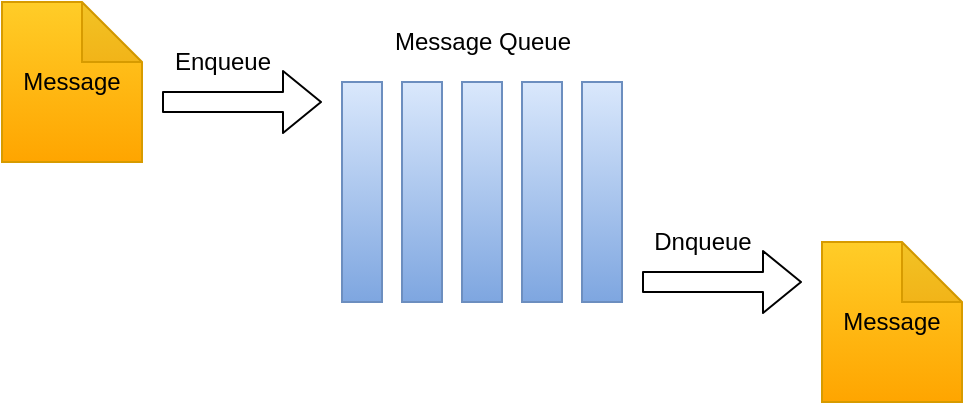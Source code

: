 <mxfile version="14.6.13" type="device" pages="5"><diagram id="ktD1RI0qJZdzvk43m5pZ" name="第 1 页"><mxGraphModel dx="816" dy="534" grid="1" gridSize="10" guides="1" tooltips="1" connect="1" arrows="1" fold="1" page="1" pageScale="1" pageWidth="827" pageHeight="1169" math="0" shadow="0"><root><mxCell id="0"/><mxCell id="1" parent="0"/><mxCell id="sb-YQvEmtSZRI7S1oQEN-1" value="&lt;font color=&quot;#000000&quot;&gt;Message&lt;/font&gt;" style="shape=note;whiteSpace=wrap;html=1;backgroundOutline=1;darkOpacity=0.05;gradientColor=#ffa500;fillColor=#ffcd28;strokeColor=#d79b00;" parent="1" vertex="1"><mxGeometry x="60" y="140" width="70" height="80" as="geometry"/></mxCell><mxCell id="sb-YQvEmtSZRI7S1oQEN-2" value="" style="rounded=0;whiteSpace=wrap;html=1;gradientColor=#7ea6e0;fillColor=#dae8fc;strokeColor=#6c8ebf;" parent="1" vertex="1"><mxGeometry x="230" y="180" width="20" height="110" as="geometry"/></mxCell><mxCell id="sb-YQvEmtSZRI7S1oQEN-3" value="" style="rounded=0;whiteSpace=wrap;html=1;gradientColor=#7ea6e0;fillColor=#dae8fc;strokeColor=#6c8ebf;" parent="1" vertex="1"><mxGeometry x="260" y="180" width="20" height="110" as="geometry"/></mxCell><mxCell id="sb-YQvEmtSZRI7S1oQEN-4" value="" style="rounded=0;whiteSpace=wrap;html=1;gradientColor=#7ea6e0;fillColor=#dae8fc;strokeColor=#6c8ebf;" parent="1" vertex="1"><mxGeometry x="290" y="180" width="20" height="110" as="geometry"/></mxCell><mxCell id="sb-YQvEmtSZRI7S1oQEN-5" value="" style="rounded=0;whiteSpace=wrap;html=1;gradientColor=#7ea6e0;fillColor=#dae8fc;strokeColor=#6c8ebf;" parent="1" vertex="1"><mxGeometry x="320" y="180" width="20" height="110" as="geometry"/></mxCell><mxCell id="sb-YQvEmtSZRI7S1oQEN-6" value="" style="rounded=0;whiteSpace=wrap;html=1;gradientColor=#7ea6e0;fillColor=#dae8fc;strokeColor=#6c8ebf;" parent="1" vertex="1"><mxGeometry x="350" y="180" width="20" height="110" as="geometry"/></mxCell><mxCell id="sb-YQvEmtSZRI7S1oQEN-7" value="&lt;font color=&quot;#000000&quot;&gt;Message&lt;/font&gt;" style="shape=note;whiteSpace=wrap;html=1;backgroundOutline=1;darkOpacity=0.05;gradientColor=#ffa500;fillColor=#ffcd28;strokeColor=#d79b00;" parent="1" vertex="1"><mxGeometry x="470" y="260" width="70" height="80" as="geometry"/></mxCell><mxCell id="sb-YQvEmtSZRI7S1oQEN-8" value="Message Queue" style="text;html=1;align=center;verticalAlign=middle;resizable=0;points=[];autosize=1;strokeColor=none;" parent="1" vertex="1"><mxGeometry x="250" y="150" width="100" height="20" as="geometry"/></mxCell><mxCell id="sb-YQvEmtSZRI7S1oQEN-9" value="" style="shape=flexArrow;endArrow=classic;html=1;" parent="1" edge="1"><mxGeometry width="50" height="50" relative="1" as="geometry"><mxPoint x="140" y="190" as="sourcePoint"/><mxPoint x="220" y="190" as="targetPoint"/></mxGeometry></mxCell><mxCell id="sb-YQvEmtSZRI7S1oQEN-10" value="Enqueue" style="text;html=1;align=center;verticalAlign=middle;resizable=0;points=[];autosize=1;strokeColor=none;" parent="1" vertex="1"><mxGeometry x="140" y="160" width="60" height="20" as="geometry"/></mxCell><mxCell id="sb-YQvEmtSZRI7S1oQEN-11" value="" style="shape=flexArrow;endArrow=classic;html=1;" parent="1" edge="1"><mxGeometry width="50" height="50" relative="1" as="geometry"><mxPoint x="380" y="280" as="sourcePoint"/><mxPoint x="460" y="280" as="targetPoint"/></mxGeometry></mxCell><mxCell id="sb-YQvEmtSZRI7S1oQEN-12" value="Dnqueue" style="text;html=1;align=center;verticalAlign=middle;resizable=0;points=[];autosize=1;strokeColor=none;" parent="1" vertex="1"><mxGeometry x="380" y="250" width="60" height="20" as="geometry"/></mxCell></root></mxGraphModel></diagram><diagram id="oEsE00bnfWMHgn7fMXWz" name="第 2 页"><mxGraphModel dx="816" dy="534" grid="1" gridSize="10" guides="1" tooltips="1" connect="1" arrows="1" fold="1" page="1" pageScale="1" pageWidth="827" pageHeight="1169" math="0" shadow="0"><root><mxCell id="67JlCCxgqBWcnRqn8P3h-0"/><mxCell id="67JlCCxgqBWcnRqn8P3h-1" parent="67JlCCxgqBWcnRqn8P3h-0"/><mxCell id="67JlCCxgqBWcnRqn8P3h-2" value="连接工厂&lt;br&gt;ConnectionFactory" style="ellipse;whiteSpace=wrap;html=1;fillColor=#6a00ff;strokeColor=#3700CC;fontColor=#ffffff;" parent="67JlCCxgqBWcnRqn8P3h-1" vertex="1"><mxGeometry x="354" y="70" width="120" height="80" as="geometry"/></mxCell><mxCell id="67JlCCxgqBWcnRqn8P3h-3" value="连接&lt;br&gt;Connection" style="rounded=0;whiteSpace=wrap;html=1;fillColor=#f0a30a;strokeColor=#BD7000;fontColor=#000000;" parent="67JlCCxgqBWcnRqn8P3h-1" vertex="1"><mxGeometry x="354" y="210" width="120" height="60" as="geometry"/></mxCell><mxCell id="67JlCCxgqBWcnRqn8P3h-4" value="&lt;font style=&quot;font-size: 15px&quot;&gt;Session&lt;/font&gt;" style="rounded=0;whiteSpace=wrap;html=1;fillColor=#f0a30a;strokeColor=#BD7000;fontColor=#000000;" parent="67JlCCxgqBWcnRqn8P3h-1" vertex="1"><mxGeometry x="354" y="330" width="120" height="60" as="geometry"/></mxCell><mxCell id="67JlCCxgqBWcnRqn8P3h-5" value="消息提供者&lt;br&gt;Message Producer" style="rounded=0;whiteSpace=wrap;html=1;fillColor=#f0a30a;strokeColor=#BD7000;fontColor=#000000;" parent="67JlCCxgqBWcnRqn8P3h-1" vertex="1"><mxGeometry x="140" y="330" width="120" height="60" as="geometry"/></mxCell><mxCell id="67JlCCxgqBWcnRqn8P3h-6" value="消息消费者&lt;br&gt;Message Consumer" style="rounded=0;whiteSpace=wrap;html=1;fillColor=#f0a30a;strokeColor=#BD7000;fontColor=#000000;" parent="67JlCCxgqBWcnRqn8P3h-1" vertex="1"><mxGeometry x="570" y="330" width="120" height="60" as="geometry"/></mxCell><mxCell id="67JlCCxgqBWcnRqn8P3h-7" value="Message&lt;br&gt;消息" style="shape=note;whiteSpace=wrap;html=1;backgroundOutline=1;darkOpacity=0.05;fillColor=#f5f5f5;strokeColor=#666666;fontColor=#333333;" parent="67JlCCxgqBWcnRqn8P3h-1" vertex="1"><mxGeometry x="379" y="450" width="70" height="85" as="geometry"/></mxCell><mxCell id="67JlCCxgqBWcnRqn8P3h-8" value="目的地&lt;br&gt;Destination" style="shape=cylinder3;whiteSpace=wrap;html=1;boundedLbl=1;backgroundOutline=1;size=15;fillColor=#e3c800;strokeColor=#B09500;fontColor=#000000;" parent="67JlCCxgqBWcnRqn8P3h-1" vertex="1"><mxGeometry x="165" y="445" width="70" height="90" as="geometry"/></mxCell><mxCell id="67JlCCxgqBWcnRqn8P3h-10" value="目的地&lt;br&gt;Destination" style="shape=cylinder3;whiteSpace=wrap;html=1;boundedLbl=1;backgroundOutline=1;size=15;fillColor=#e3c800;strokeColor=#B09500;fontColor=#000000;" parent="67JlCCxgqBWcnRqn8P3h-1" vertex="1"><mxGeometry x="595" y="445" width="70" height="90" as="geometry"/></mxCell><mxCell id="67JlCCxgqBWcnRqn8P3h-11" value="" style="shape=flexArrow;endArrow=classic;html=1;exitX=0.5;exitY=1;exitDx=0;exitDy=0;entryX=0.5;entryY=0;entryDx=0;entryDy=0;fillColor=#1ba1e2;strokeColor=#006EAF;" parent="67JlCCxgqBWcnRqn8P3h-1" source="67JlCCxgqBWcnRqn8P3h-2" target="67JlCCxgqBWcnRqn8P3h-3" edge="1"><mxGeometry width="50" height="50" relative="1" as="geometry"><mxPoint x="570" y="160" as="sourcePoint"/><mxPoint x="620" y="110" as="targetPoint"/></mxGeometry></mxCell><mxCell id="67JlCCxgqBWcnRqn8P3h-12" value="" style="shape=flexArrow;endArrow=classic;html=1;exitX=0.5;exitY=1;exitDx=0;exitDy=0;entryX=0.5;entryY=0;entryDx=0;entryDy=0;fillColor=#1ba1e2;strokeColor=#006EAF;" parent="67JlCCxgqBWcnRqn8P3h-1" edge="1"><mxGeometry width="50" height="50" relative="1" as="geometry"><mxPoint x="414" y="270" as="sourcePoint"/><mxPoint x="414" y="330" as="targetPoint"/></mxGeometry></mxCell><mxCell id="67JlCCxgqBWcnRqn8P3h-13" value="" style="shape=flexArrow;endArrow=classic;html=1;exitX=0.5;exitY=1;exitDx=0;exitDy=0;entryX=0.5;entryY=0;entryDx=0;entryDy=0;fillColor=#1ba1e2;strokeColor=#006EAF;" parent="67JlCCxgqBWcnRqn8P3h-1" edge="1"><mxGeometry width="50" height="50" relative="1" as="geometry"><mxPoint x="414" y="390" as="sourcePoint"/><mxPoint x="414" y="450" as="targetPoint"/></mxGeometry></mxCell><mxCell id="67JlCCxgqBWcnRqn8P3h-14" value="" style="shape=flexArrow;endArrow=classic;html=1;exitX=1;exitY=0.5;exitDx=0;exitDy=0;entryX=0;entryY=0.5;entryDx=0;entryDy=0;fillColor=#1ba1e2;strokeColor=#006EAF;" parent="67JlCCxgqBWcnRqn8P3h-1" source="67JlCCxgqBWcnRqn8P3h-4" target="67JlCCxgqBWcnRqn8P3h-6" edge="1"><mxGeometry width="50" height="50" relative="1" as="geometry"><mxPoint x="510" y="290" as="sourcePoint"/><mxPoint x="560" y="240" as="targetPoint"/></mxGeometry></mxCell><mxCell id="67JlCCxgqBWcnRqn8P3h-15" value="" style="shape=flexArrow;endArrow=classic;html=1;exitX=0;exitY=0.5;exitDx=0;exitDy=0;fillColor=#1ba1e2;strokeColor=#006EAF;" parent="67JlCCxgqBWcnRqn8P3h-1" source="67JlCCxgqBWcnRqn8P3h-4" target="67JlCCxgqBWcnRqn8P3h-5" edge="1"><mxGeometry width="50" height="50" relative="1" as="geometry"><mxPoint x="330" y="361" as="sourcePoint"/><mxPoint x="450" y="350" as="targetPoint"/></mxGeometry></mxCell><mxCell id="67JlCCxgqBWcnRqn8P3h-16" value="" style="shape=flexArrow;endArrow=classic;html=1;exitX=0.5;exitY=1;exitDx=0;exitDy=0;entryX=0.5;entryY=0;entryDx=0;entryDy=0;entryPerimeter=0;fillColor=#1ba1e2;strokeColor=#006EAF;" parent="67JlCCxgqBWcnRqn8P3h-1" target="67JlCCxgqBWcnRqn8P3h-8" edge="1"><mxGeometry width="50" height="50" relative="1" as="geometry"><mxPoint x="199.5" y="390" as="sourcePoint"/><mxPoint x="199.5" y="450" as="targetPoint"/></mxGeometry></mxCell><mxCell id="67JlCCxgqBWcnRqn8P3h-17" value="" style="shape=flexArrow;endArrow=classic;html=1;exitX=0.5;exitY=1;exitDx=0;exitDy=0;entryX=0.5;entryY=0;entryDx=0;entryDy=0;entryPerimeter=0;fillColor=#1ba1e2;strokeColor=#006EAF;" parent="67JlCCxgqBWcnRqn8P3h-1" source="67JlCCxgqBWcnRqn8P3h-6" target="67JlCCxgqBWcnRqn8P3h-10" edge="1"><mxGeometry width="50" height="50" relative="1" as="geometry"><mxPoint x="595" y="400" as="sourcePoint"/><mxPoint x="595" y="460" as="targetPoint"/></mxGeometry></mxCell><mxCell id="67JlCCxgqBWcnRqn8P3h-18" value="Creates" style="text;html=1;align=center;verticalAlign=middle;resizable=0;points=[];autosize=1;strokeColor=none;" parent="67JlCCxgqBWcnRqn8P3h-1" vertex="1"><mxGeometry x="420" y="170" width="60" height="20" as="geometry"/></mxCell><mxCell id="67JlCCxgqBWcnRqn8P3h-19" value="Creates" style="text;html=1;align=center;verticalAlign=middle;resizable=0;points=[];autosize=1;strokeColor=none;" parent="67JlCCxgqBWcnRqn8P3h-1" vertex="1"><mxGeometry x="414" y="290" width="60" height="20" as="geometry"/></mxCell><mxCell id="67JlCCxgqBWcnRqn8P3h-20" value="Creates" style="text;html=1;align=center;verticalAlign=middle;resizable=0;points=[];autosize=1;strokeColor=none;" parent="67JlCCxgqBWcnRqn8P3h-1" vertex="1"><mxGeometry x="278" y="338" width="60" height="20" as="geometry"/></mxCell><mxCell id="67JlCCxgqBWcnRqn8P3h-21" value="Creates" style="text;html=1;align=center;verticalAlign=middle;resizable=0;points=[];autosize=1;strokeColor=none;" parent="67JlCCxgqBWcnRqn8P3h-1" vertex="1"><mxGeometry x="480" y="338" width="60" height="20" as="geometry"/></mxCell><mxCell id="67JlCCxgqBWcnRqn8P3h-22" value="Creates" style="text;html=1;align=center;verticalAlign=middle;resizable=0;points=[];autosize=1;strokeColor=none;" parent="67JlCCxgqBWcnRqn8P3h-1" vertex="1"><mxGeometry x="414" y="410" width="60" height="20" as="geometry"/></mxCell><mxCell id="67JlCCxgqBWcnRqn8P3h-23" value="发送" style="text;html=1;align=center;verticalAlign=middle;resizable=0;points=[];autosize=1;strokeColor=none;" parent="67JlCCxgqBWcnRqn8P3h-1" vertex="1"><mxGeometry x="200" y="400" width="40" height="20" as="geometry"/></mxCell><mxCell id="67JlCCxgqBWcnRqn8P3h-24" value="接收" style="text;html=1;align=center;verticalAlign=middle;resizable=0;points=[];autosize=1;strokeColor=none;" parent="67JlCCxgqBWcnRqn8P3h-1" vertex="1"><mxGeometry x="630" y="400" width="40" height="20" as="geometry"/></mxCell></root></mxGraphModel></diagram><diagram id="tvTurLegNTO-WYIf1CTf" name="第 3 页"><mxGraphModel dx="816" dy="534" grid="1" gridSize="10" guides="1" tooltips="1" connect="1" arrows="1" fold="1" page="1" pageScale="1" pageWidth="827" pageHeight="1169" math="0" shadow="0"><root><mxCell id="D_8h82BGn1gYUDDnEBVy-0"/><mxCell id="D_8h82BGn1gYUDDnEBVy-1" parent="D_8h82BGn1gYUDDnEBVy-0"/><mxCell id="D_8h82BGn1gYUDDnEBVy-2" value="提供者&lt;br&gt;Producer" style="rounded=0;whiteSpace=wrap;html=1;fillColor=#f0a30a;strokeColor=#BD7000;fontColor=#000000;" parent="D_8h82BGn1gYUDDnEBVy-1" vertex="1"><mxGeometry x="50" y="230" width="120" height="60" as="geometry"/></mxCell><mxCell id="D_8h82BGn1gYUDDnEBVy-3" value="消费者&lt;br&gt;Consumer" style="rounded=0;whiteSpace=wrap;html=1;fillColor=#f0a30a;strokeColor=#BD7000;fontColor=#000000;" parent="D_8h82BGn1gYUDDnEBVy-1" vertex="1"><mxGeometry x="560" y="230" width="120" height="60" as="geometry"/></mxCell><mxCell id="D_8h82BGn1gYUDDnEBVy-4" value="" style="aspect=fixed;perimeter=ellipsePerimeter;html=1;align=center;shadow=0;dashed=0;spacingTop=3;image;image=img/lib/active_directory/generic_server.svg;" parent="D_8h82BGn1gYUDDnEBVy-1" vertex="1"><mxGeometry x="318" y="174.28" width="96" height="171.43" as="geometry"/></mxCell><mxCell id="D_8h82BGn1gYUDDnEBVy-5" value="JMS" style="text;html=1;align=center;verticalAlign=middle;resizable=0;points=[];autosize=1;strokeColor=none;" parent="D_8h82BGn1gYUDDnEBVy-1" vertex="1"><mxGeometry x="350" y="150" width="40" height="20" as="geometry"/></mxCell><mxCell id="D_8h82BGn1gYUDDnEBVy-6" value="" style="endArrow=classic;html=1;exitX=1;exitY=0.5;exitDx=0;exitDy=0;entryX=0;entryY=0.5;entryDx=0;entryDy=0;" parent="D_8h82BGn1gYUDDnEBVy-1" source="D_8h82BGn1gYUDDnEBVy-2" target="D_8h82BGn1gYUDDnEBVy-4" edge="1"><mxGeometry width="50" height="50" relative="1" as="geometry"><mxPoint x="390" y="300" as="sourcePoint"/><mxPoint x="440" y="250" as="targetPoint"/></mxGeometry></mxCell><mxCell id="D_8h82BGn1gYUDDnEBVy-7" value="" style="endArrow=classic;html=1;exitX=1;exitY=0.5;exitDx=0;exitDy=0;entryX=0;entryY=0.5;entryDx=0;entryDy=0;" parent="D_8h82BGn1gYUDDnEBVy-1" source="D_8h82BGn1gYUDDnEBVy-4" target="D_8h82BGn1gYUDDnEBVy-3" edge="1"><mxGeometry width="50" height="50" relative="1" as="geometry"><mxPoint x="422" y="259.5" as="sourcePoint"/><mxPoint x="550.0" y="259.495" as="targetPoint"/></mxGeometry></mxCell><mxCell id="D_8h82BGn1gYUDDnEBVy-8" value="&lt;font color=&quot;#000000&quot;&gt;Message&lt;/font&gt;" style="shape=callout;whiteSpace=wrap;html=1;perimeter=calloutPerimeter;fillColor=#b1ddf0;strokeColor=#10739e;" parent="D_8h82BGn1gYUDDnEBVy-1" vertex="1"><mxGeometry x="210" y="190" width="80" height="70" as="geometry"/></mxCell><mxCell id="D_8h82BGn1gYUDDnEBVy-9" value="&lt;font color=&quot;#000000&quot;&gt;Message&lt;/font&gt;" style="shape=callout;whiteSpace=wrap;html=1;perimeter=calloutPerimeter;fillColor=#b1ddf0;strokeColor=#10739e;" parent="D_8h82BGn1gYUDDnEBVy-1" vertex="1"><mxGeometry x="450" y="190" width="80" height="70" as="geometry"/></mxCell></root></mxGraphModel></diagram><diagram id="2aLO6GCip2vJ0gEZjtLq" name="第 4 页"><mxGraphModel dx="816" dy="534" grid="1" gridSize="10" guides="1" tooltips="1" connect="1" arrows="1" fold="1" page="1" pageScale="1" pageWidth="827" pageHeight="1169" math="0" shadow="0"><root><mxCell id="VDuPVZgz_kYXG9Plkwcy-0"/><mxCell id="VDuPVZgz_kYXG9Plkwcy-1" parent="VDuPVZgz_kYXG9Plkwcy-0"/><mxCell id="VDuPVZgz_kYXG9Plkwcy-2" value="&lt;font style=&quot;font-size: 15px&quot;&gt;Sender&lt;br&gt;发送者&lt;/font&gt;" style="rounded=0;whiteSpace=wrap;html=1;fillColor=#1ba1e2;strokeColor=#006EAF;fontColor=#ffffff;" vertex="1" parent="VDuPVZgz_kYXG9Plkwcy-1"><mxGeometry x="40" y="150" width="120" height="60" as="geometry"/></mxCell><mxCell id="VDuPVZgz_kYXG9Plkwcy-3" value="&lt;font style=&quot;font-size: 15px&quot;&gt;Queue&lt;br&gt;队列&lt;/font&gt;" style="rounded=0;whiteSpace=wrap;html=1;fillColor=#f0a30a;strokeColor=#BD7000;fontColor=#000000;" vertex="1" parent="VDuPVZgz_kYXG9Plkwcy-1"><mxGeometry x="230" y="150" width="120" height="60" as="geometry"/></mxCell><mxCell id="VDuPVZgz_kYXG9Plkwcy-4" value="&lt;font style=&quot;font-size: 15px&quot;&gt;Potential&lt;br&gt;receiver&lt;br&gt;潜在的接收者&lt;/font&gt;" style="rounded=0;whiteSpace=wrap;html=1;fillColor=#60a917;strokeColor=#2D7600;fontColor=#ffffff;" vertex="1" parent="VDuPVZgz_kYXG9Plkwcy-1"><mxGeometry x="436" y="70" width="120" height="60" as="geometry"/></mxCell><mxCell id="VDuPVZgz_kYXG9Plkwcy-6" value="&lt;font style=&quot;font-size: 15px&quot;&gt;Potential&lt;br&gt;receiver&lt;br&gt;潜在的接收者&lt;/font&gt;" style="rounded=0;whiteSpace=wrap;html=1;fillColor=#60a917;strokeColor=#2D7600;fontColor=#ffffff;" vertex="1" parent="VDuPVZgz_kYXG9Plkwcy-1"><mxGeometry x="436" y="150" width="120" height="60" as="geometry"/></mxCell><mxCell id="VDuPVZgz_kYXG9Plkwcy-7" value="&lt;font style=&quot;font-size: 15px&quot;&gt;Potential&lt;br&gt;receiver&lt;br&gt;潜在的接收者&lt;/font&gt;" style="rounded=0;whiteSpace=wrap;html=1;fillColor=#60a917;strokeColor=#2D7600;fontColor=#ffffff;" vertex="1" parent="VDuPVZgz_kYXG9Plkwcy-1"><mxGeometry x="436" y="230" width="120" height="60" as="geometry"/></mxCell><mxCell id="VDuPVZgz_kYXG9Plkwcy-8" value="" style="endArrow=classic;html=1;exitX=1;exitY=0.5;exitDx=0;exitDy=0;entryX=0;entryY=0.5;entryDx=0;entryDy=0;dashed=1;strokeWidth=2;" edge="1" parent="VDuPVZgz_kYXG9Plkwcy-1" source="VDuPVZgz_kYXG9Plkwcy-2" target="VDuPVZgz_kYXG9Plkwcy-3"><mxGeometry width="50" height="50" relative="1" as="geometry"><mxPoint x="400" y="400" as="sourcePoint"/><mxPoint x="450" y="350" as="targetPoint"/></mxGeometry></mxCell><mxCell id="VDuPVZgz_kYXG9Plkwcy-9" value="" style="endArrow=classic;html=1;dashed=1;strokeWidth=2;entryX=0;entryY=0.5;entryDx=0;entryDy=0;exitX=1;exitY=0.5;exitDx=0;exitDy=0;" edge="1" parent="VDuPVZgz_kYXG9Plkwcy-1" source="VDuPVZgz_kYXG9Plkwcy-3" target="VDuPVZgz_kYXG9Plkwcy-7"><mxGeometry width="50" height="50" relative="1" as="geometry"><mxPoint x="360" y="180" as="sourcePoint"/><mxPoint x="450" y="150" as="targetPoint"/></mxGeometry></mxCell></root></mxGraphModel></diagram><diagram id="-AHfCB8Z2H6Gb2jrPFIs" name="第 5 页"><mxGraphModel dx="832" dy="550" grid="1" gridSize="10" guides="1" tooltips="1" connect="1" arrows="1" fold="1" page="1" pageScale="1" pageWidth="827" pageHeight="1169" math="0" shadow="0"><root><mxCell id="cEPfee5Cvrpfsyfh38Az-0"/><mxCell id="cEPfee5Cvrpfsyfh38Az-1" parent="cEPfee5Cvrpfsyfh38Az-0"/><mxCell id="aDkMcekeZ8OrqKs02LQi-0" value="&lt;font style=&quot;font-size: 15px&quot;&gt;Publisher&lt;br&gt;发布者&lt;/font&gt;" style="rounded=0;whiteSpace=wrap;html=1;fillColor=#1ba1e2;strokeColor=#006EAF;fontColor=#ffffff;" vertex="1" parent="cEPfee5Cvrpfsyfh38Az-1"><mxGeometry x="40" y="150" width="120" height="60" as="geometry"/></mxCell><mxCell id="aDkMcekeZ8OrqKs02LQi-1" value="&lt;font style=&quot;font-size: 15px&quot;&gt;Topic&lt;br&gt;主题&lt;/font&gt;" style="rounded=0;whiteSpace=wrap;html=1;fillColor=#f0a30a;strokeColor=#BD7000;fontColor=#000000;" vertex="1" parent="cEPfee5Cvrpfsyfh38Az-1"><mxGeometry x="230" y="150" width="120" height="60" as="geometry"/></mxCell><mxCell id="aDkMcekeZ8OrqKs02LQi-2" value="&lt;font style=&quot;font-size: 15px&quot;&gt;Subscriber&lt;br&gt;订阅者&lt;/font&gt;" style="rounded=0;whiteSpace=wrap;html=1;fillColor=#60a917;strokeColor=#2D7600;fontColor=#ffffff;" vertex="1" parent="cEPfee5Cvrpfsyfh38Az-1"><mxGeometry x="460" y="70" width="120" height="60" as="geometry"/></mxCell><mxCell id="aDkMcekeZ8OrqKs02LQi-5" value="" style="endArrow=classic;html=1;exitX=1;exitY=0.5;exitDx=0;exitDy=0;entryX=0;entryY=0.5;entryDx=0;entryDy=0;dashed=1;strokeWidth=2;" edge="1" parent="cEPfee5Cvrpfsyfh38Az-1" source="aDkMcekeZ8OrqKs02LQi-0" target="aDkMcekeZ8OrqKs02LQi-1"><mxGeometry width="50" height="50" relative="1" as="geometry"><mxPoint x="400" y="400" as="sourcePoint"/><mxPoint x="450" y="350" as="targetPoint"/></mxGeometry></mxCell><mxCell id="aDkMcekeZ8OrqKs02LQi-6" value="" style="endArrow=classic;html=1;dashed=1;strokeWidth=2;entryX=0;entryY=0.5;entryDx=0;entryDy=0;exitX=1;exitY=0.5;exitDx=0;exitDy=0;" edge="1" parent="cEPfee5Cvrpfsyfh38Az-1" source="aDkMcekeZ8OrqKs02LQi-1" target="aDkMcekeZ8OrqKs02LQi-7"><mxGeometry width="50" height="50" relative="1" as="geometry"><mxPoint x="360" y="180" as="sourcePoint"/><mxPoint x="436" y="260" as="targetPoint"/></mxGeometry></mxCell><mxCell id="aDkMcekeZ8OrqKs02LQi-7" value="&lt;font style=&quot;font-size: 15px&quot;&gt;Subscriber&lt;br&gt;订阅者&lt;/font&gt;" style="rounded=0;whiteSpace=wrap;html=1;fillColor=#60a917;strokeColor=#2D7600;fontColor=#ffffff;" vertex="1" parent="cEPfee5Cvrpfsyfh38Az-1"><mxGeometry x="460" y="230" width="120" height="60" as="geometry"/></mxCell><mxCell id="aDkMcekeZ8OrqKs02LQi-8" value="&lt;font style=&quot;font-size: 15px&quot;&gt;Subscriber&lt;br&gt;订阅者&lt;/font&gt;" style="rounded=0;whiteSpace=wrap;html=1;fillColor=#60a917;strokeColor=#2D7600;fontColor=#ffffff;" vertex="1" parent="cEPfee5Cvrpfsyfh38Az-1"><mxGeometry x="460" y="150" width="120" height="60" as="geometry"/></mxCell><mxCell id="aDkMcekeZ8OrqKs02LQi-9" value="" style="endArrow=classic;html=1;dashed=1;strokeWidth=2;exitX=1;exitY=0.5;exitDx=0;exitDy=0;entryX=0;entryY=0.5;entryDx=0;entryDy=0;" edge="1" parent="cEPfee5Cvrpfsyfh38Az-1" source="aDkMcekeZ8OrqKs02LQi-1" target="aDkMcekeZ8OrqKs02LQi-8"><mxGeometry width="50" height="50" relative="1" as="geometry"><mxPoint x="390" y="300" as="sourcePoint"/><mxPoint x="440" y="250" as="targetPoint"/></mxGeometry></mxCell><mxCell id="aDkMcekeZ8OrqKs02LQi-11" value="" style="endArrow=classic;html=1;dashed=1;strokeWidth=2;exitX=1;exitY=0.5;exitDx=0;exitDy=0;entryX=0;entryY=0.5;entryDx=0;entryDy=0;" edge="1" parent="cEPfee5Cvrpfsyfh38Az-1" source="aDkMcekeZ8OrqKs02LQi-1" target="aDkMcekeZ8OrqKs02LQi-2"><mxGeometry width="50" height="50" relative="1" as="geometry"><mxPoint x="390" y="300" as="sourcePoint"/><mxPoint x="440" y="250" as="targetPoint"/></mxGeometry></mxCell></root></mxGraphModel></diagram></mxfile>